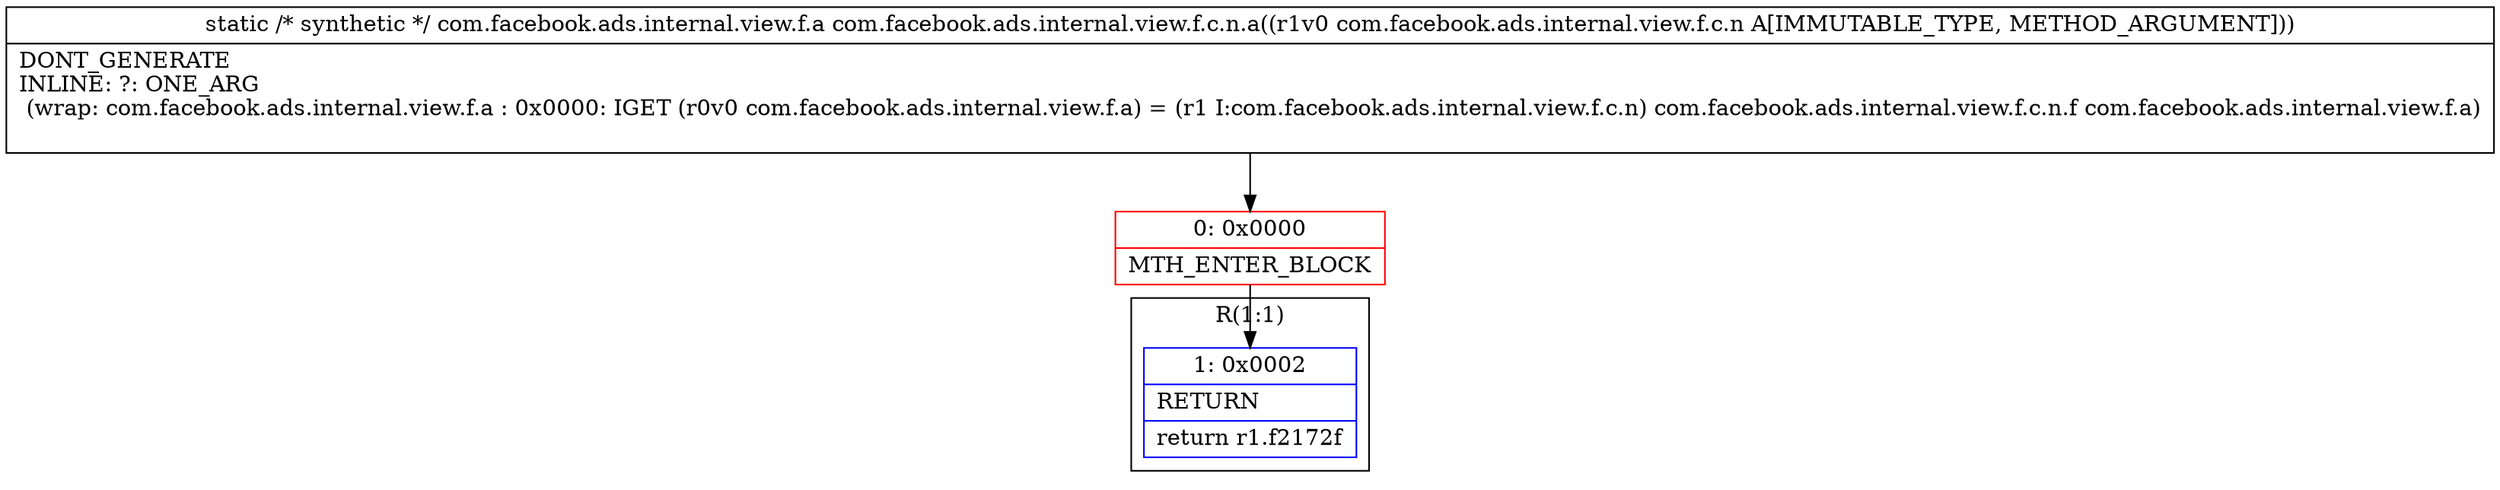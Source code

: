 digraph "CFG forcom.facebook.ads.internal.view.f.c.n.a(Lcom\/facebook\/ads\/internal\/view\/f\/c\/n;)Lcom\/facebook\/ads\/internal\/view\/f\/a;" {
subgraph cluster_Region_1219059882 {
label = "R(1:1)";
node [shape=record,color=blue];
Node_1 [shape=record,label="{1\:\ 0x0002|RETURN\l|return r1.f2172f\l}"];
}
Node_0 [shape=record,color=red,label="{0\:\ 0x0000|MTH_ENTER_BLOCK\l}"];
MethodNode[shape=record,label="{static \/* synthetic *\/ com.facebook.ads.internal.view.f.a com.facebook.ads.internal.view.f.c.n.a((r1v0 com.facebook.ads.internal.view.f.c.n A[IMMUTABLE_TYPE, METHOD_ARGUMENT]))  | DONT_GENERATE\lINLINE: ?: ONE_ARG  \l  (wrap: com.facebook.ads.internal.view.f.a : 0x0000: IGET  (r0v0 com.facebook.ads.internal.view.f.a) = (r1 I:com.facebook.ads.internal.view.f.c.n) com.facebook.ads.internal.view.f.c.n.f com.facebook.ads.internal.view.f.a)\l\l}"];
MethodNode -> Node_0;
Node_0 -> Node_1;
}

